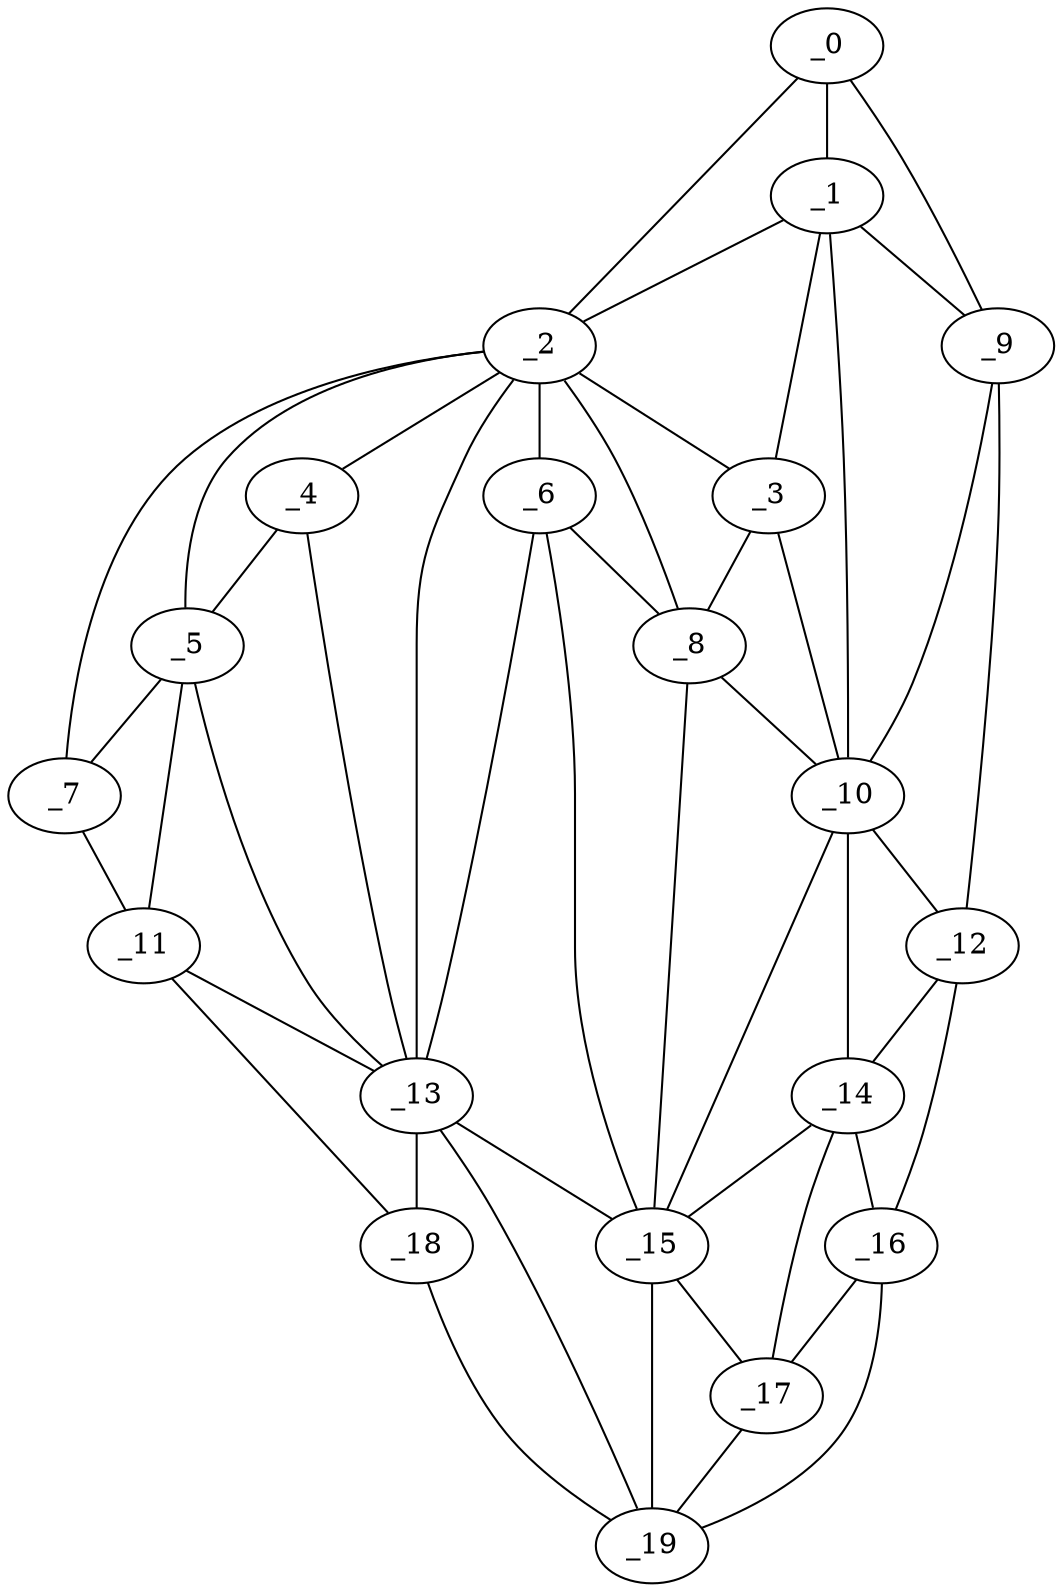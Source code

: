graph "obj99__65.gxl" {
	_0	 [x=34,
		y=8];
	_1	 [x=35,
		y=13];
	_0 -- _1	 [valence=1];
	_2	 [x=36,
		y=65];
	_0 -- _2	 [valence=1];
	_9	 [x=46,
		y=3];
	_0 -- _9	 [valence=1];
	_1 -- _2	 [valence=2];
	_3	 [x=38,
		y=28];
	_1 -- _3	 [valence=1];
	_1 -- _9	 [valence=1];
	_10	 [x=46,
		y=30];
	_1 -- _10	 [valence=2];
	_2 -- _3	 [valence=1];
	_4	 [x=39,
		y=73];
	_2 -- _4	 [valence=1];
	_5	 [x=41,
		y=95];
	_2 -- _5	 [valence=2];
	_6	 [x=43,
		y=54];
	_2 -- _6	 [valence=2];
	_7	 [x=43,
		y=111];
	_2 -- _7	 [valence=1];
	_8	 [x=44,
		y=49];
	_2 -- _8	 [valence=2];
	_13	 [x=53,
		y=75];
	_2 -- _13	 [valence=2];
	_3 -- _8	 [valence=2];
	_3 -- _10	 [valence=2];
	_4 -- _5	 [valence=2];
	_4 -- _13	 [valence=2];
	_5 -- _7	 [valence=1];
	_11	 [x=50,
		y=113];
	_5 -- _11	 [valence=2];
	_5 -- _13	 [valence=2];
	_6 -- _8	 [valence=1];
	_6 -- _13	 [valence=1];
	_15	 [x=56,
		y=39];
	_6 -- _15	 [valence=2];
	_7 -- _11	 [valence=1];
	_8 -- _10	 [valence=2];
	_8 -- _15	 [valence=2];
	_9 -- _10	 [valence=2];
	_12	 [x=52,
		y=2];
	_9 -- _12	 [valence=1];
	_10 -- _12	 [valence=1];
	_14	 [x=55,
		y=32];
	_10 -- _14	 [valence=2];
	_10 -- _15	 [valence=2];
	_11 -- _13	 [valence=2];
	_18	 [x=94,
		y=117];
	_11 -- _18	 [valence=1];
	_12 -- _14	 [valence=1];
	_16	 [x=68,
		y=4];
	_12 -- _16	 [valence=1];
	_13 -- _15	 [valence=2];
	_13 -- _18	 [valence=2];
	_19	 [x=95,
		y=15];
	_13 -- _19	 [valence=1];
	_14 -- _15	 [valence=2];
	_14 -- _16	 [valence=2];
	_17	 [x=83,
		y=11];
	_14 -- _17	 [valence=2];
	_15 -- _17	 [valence=2];
	_15 -- _19	 [valence=1];
	_16 -- _17	 [valence=1];
	_16 -- _19	 [valence=1];
	_17 -- _19	 [valence=1];
	_18 -- _19	 [valence=1];
}
